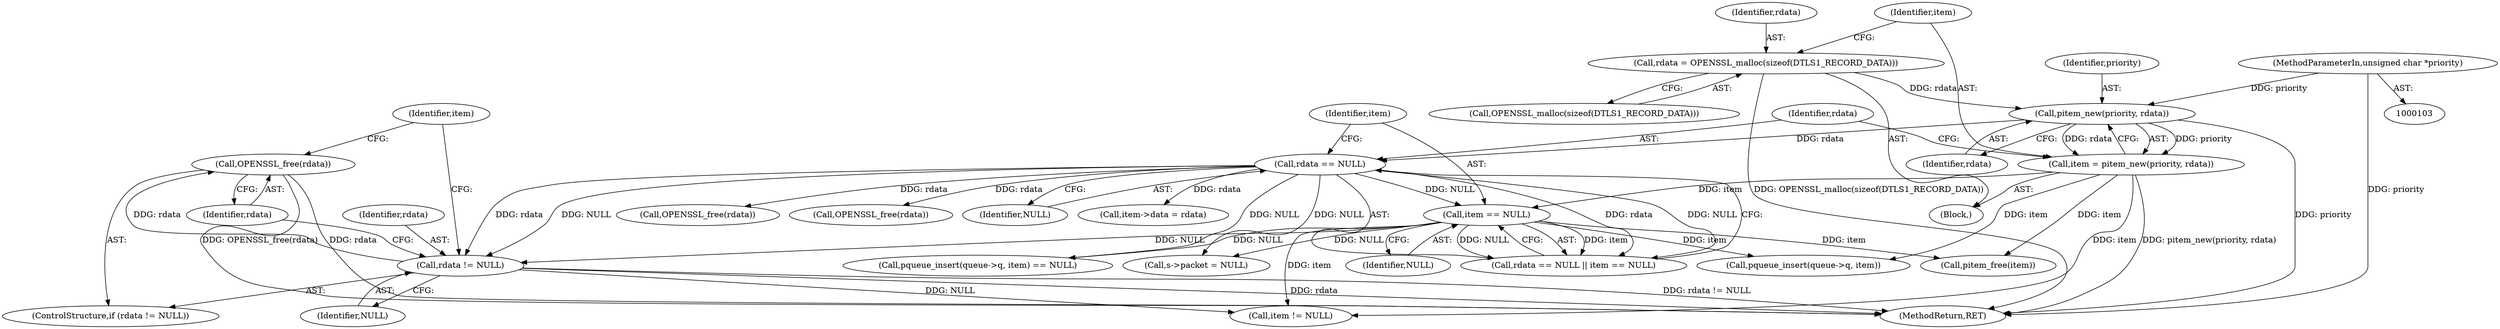 digraph "0_openssl_103b171d8fc282ef435f8de9afbf7782e312961f@API" {
"1000142" [label="(Call,OPENSSL_free(rdata))"];
"1000139" [label="(Call,rdata != NULL)"];
"1000131" [label="(Call,rdata == NULL)"];
"1000126" [label="(Call,pitem_new(priority, rdata))"];
"1000106" [label="(MethodParameterIn,unsigned char *priority)"];
"1000119" [label="(Call,rdata = OPENSSL_malloc(sizeof(DTLS1_RECORD_DATA)))"];
"1000134" [label="(Call,item == NULL)"];
"1000124" [label="(Call,item = pitem_new(priority, rdata))"];
"1000285" [label="(Call,OPENSSL_free(rdata))"];
"1000139" [label="(Call,rdata != NULL)"];
"1000126" [label="(Call,pitem_new(priority, rdata))"];
"1000128" [label="(Identifier,rdata)"];
"1000267" [label="(Call,OPENSSL_free(rdata))"];
"1000130" [label="(Call,rdata == NULL || item == NULL)"];
"1000143" [label="(Identifier,rdata)"];
"1000141" [label="(Identifier,NULL)"];
"1000140" [label="(Identifier,rdata)"];
"1000120" [label="(Identifier,rdata)"];
"1000142" [label="(Call,OPENSSL_free(rdata))"];
"1000119" [label="(Call,rdata = OPENSSL_malloc(sizeof(DTLS1_RECORD_DATA)))"];
"1000136" [label="(Identifier,NULL)"];
"1000138" [label="(ControlStructure,if (rdata != NULL))"];
"1000135" [label="(Identifier,item)"];
"1000146" [label="(Identifier,item)"];
"1000124" [label="(Call,item = pitem_new(priority, rdata))"];
"1000133" [label="(Identifier,NULL)"];
"1000229" [label="(Call,s->packet = NULL)"];
"1000131" [label="(Call,rdata == NULL)"];
"1000107" [label="(Block,)"];
"1000125" [label="(Identifier,item)"];
"1000127" [label="(Identifier,priority)"];
"1000293" [label="(MethodReturn,RET)"];
"1000106" [label="(MethodParameterIn,unsigned char *priority)"];
"1000275" [label="(Call,pqueue_insert(queue->q, item))"];
"1000269" [label="(Call,pitem_free(item))"];
"1000195" [label="(Call,item->data = rdata)"];
"1000134" [label="(Call,item == NULL)"];
"1000274" [label="(Call,pqueue_insert(queue->q, item) == NULL)"];
"1000132" [label="(Identifier,rdata)"];
"1000145" [label="(Call,item != NULL)"];
"1000121" [label="(Call,OPENSSL_malloc(sizeof(DTLS1_RECORD_DATA)))"];
"1000142" -> "1000138"  [label="AST: "];
"1000142" -> "1000143"  [label="CFG: "];
"1000143" -> "1000142"  [label="AST: "];
"1000146" -> "1000142"  [label="CFG: "];
"1000142" -> "1000293"  [label="DDG: OPENSSL_free(rdata)"];
"1000142" -> "1000293"  [label="DDG: rdata"];
"1000139" -> "1000142"  [label="DDG: rdata"];
"1000139" -> "1000138"  [label="AST: "];
"1000139" -> "1000141"  [label="CFG: "];
"1000140" -> "1000139"  [label="AST: "];
"1000141" -> "1000139"  [label="AST: "];
"1000143" -> "1000139"  [label="CFG: "];
"1000146" -> "1000139"  [label="CFG: "];
"1000139" -> "1000293"  [label="DDG: rdata != NULL"];
"1000139" -> "1000293"  [label="DDG: rdata"];
"1000131" -> "1000139"  [label="DDG: rdata"];
"1000131" -> "1000139"  [label="DDG: NULL"];
"1000134" -> "1000139"  [label="DDG: NULL"];
"1000139" -> "1000145"  [label="DDG: NULL"];
"1000131" -> "1000130"  [label="AST: "];
"1000131" -> "1000133"  [label="CFG: "];
"1000132" -> "1000131"  [label="AST: "];
"1000133" -> "1000131"  [label="AST: "];
"1000135" -> "1000131"  [label="CFG: "];
"1000130" -> "1000131"  [label="CFG: "];
"1000131" -> "1000130"  [label="DDG: rdata"];
"1000131" -> "1000130"  [label="DDG: NULL"];
"1000126" -> "1000131"  [label="DDG: rdata"];
"1000131" -> "1000134"  [label="DDG: NULL"];
"1000131" -> "1000195"  [label="DDG: rdata"];
"1000131" -> "1000229"  [label="DDG: NULL"];
"1000131" -> "1000267"  [label="DDG: rdata"];
"1000131" -> "1000274"  [label="DDG: NULL"];
"1000131" -> "1000285"  [label="DDG: rdata"];
"1000126" -> "1000124"  [label="AST: "];
"1000126" -> "1000128"  [label="CFG: "];
"1000127" -> "1000126"  [label="AST: "];
"1000128" -> "1000126"  [label="AST: "];
"1000124" -> "1000126"  [label="CFG: "];
"1000126" -> "1000293"  [label="DDG: priority"];
"1000126" -> "1000124"  [label="DDG: priority"];
"1000126" -> "1000124"  [label="DDG: rdata"];
"1000106" -> "1000126"  [label="DDG: priority"];
"1000119" -> "1000126"  [label="DDG: rdata"];
"1000106" -> "1000103"  [label="AST: "];
"1000106" -> "1000293"  [label="DDG: priority"];
"1000119" -> "1000107"  [label="AST: "];
"1000119" -> "1000121"  [label="CFG: "];
"1000120" -> "1000119"  [label="AST: "];
"1000121" -> "1000119"  [label="AST: "];
"1000125" -> "1000119"  [label="CFG: "];
"1000119" -> "1000293"  [label="DDG: OPENSSL_malloc(sizeof(DTLS1_RECORD_DATA))"];
"1000134" -> "1000130"  [label="AST: "];
"1000134" -> "1000136"  [label="CFG: "];
"1000135" -> "1000134"  [label="AST: "];
"1000136" -> "1000134"  [label="AST: "];
"1000130" -> "1000134"  [label="CFG: "];
"1000134" -> "1000130"  [label="DDG: item"];
"1000134" -> "1000130"  [label="DDG: NULL"];
"1000124" -> "1000134"  [label="DDG: item"];
"1000134" -> "1000145"  [label="DDG: item"];
"1000134" -> "1000229"  [label="DDG: NULL"];
"1000134" -> "1000269"  [label="DDG: item"];
"1000134" -> "1000275"  [label="DDG: item"];
"1000134" -> "1000274"  [label="DDG: NULL"];
"1000124" -> "1000107"  [label="AST: "];
"1000125" -> "1000124"  [label="AST: "];
"1000132" -> "1000124"  [label="CFG: "];
"1000124" -> "1000293"  [label="DDG: pitem_new(priority, rdata)"];
"1000124" -> "1000145"  [label="DDG: item"];
"1000124" -> "1000269"  [label="DDG: item"];
"1000124" -> "1000275"  [label="DDG: item"];
}
